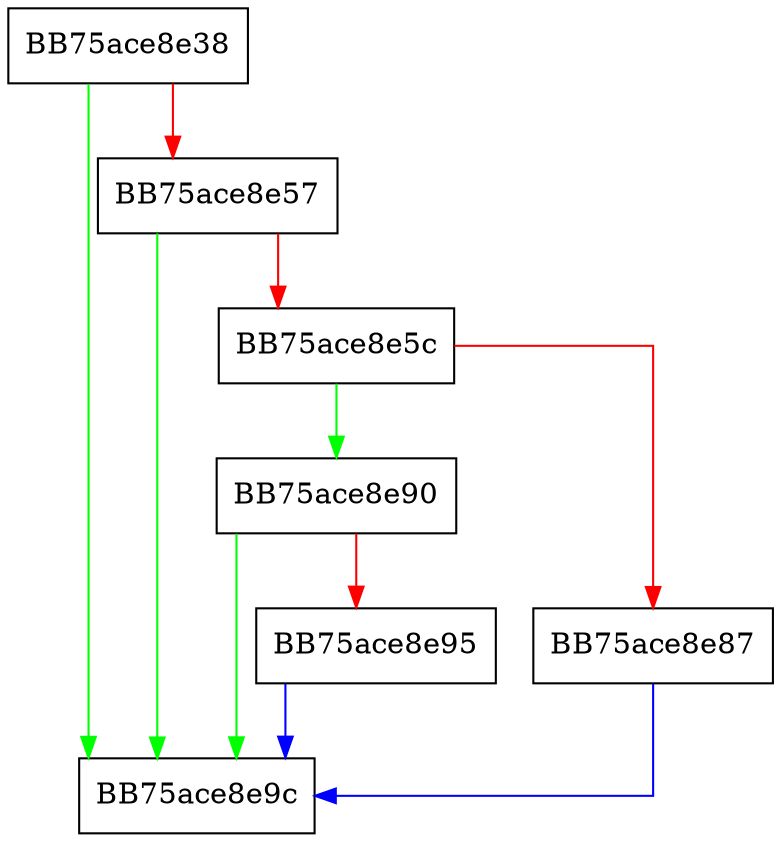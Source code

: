 digraph _update_last_results_status {
  node [shape="box"];
  graph [splines=ortho];
  BB75ace8e38 -> BB75ace8e9c [color="green"];
  BB75ace8e38 -> BB75ace8e57 [color="red"];
  BB75ace8e57 -> BB75ace8e9c [color="green"];
  BB75ace8e57 -> BB75ace8e5c [color="red"];
  BB75ace8e5c -> BB75ace8e90 [color="green"];
  BB75ace8e5c -> BB75ace8e87 [color="red"];
  BB75ace8e87 -> BB75ace8e9c [color="blue"];
  BB75ace8e90 -> BB75ace8e9c [color="green"];
  BB75ace8e90 -> BB75ace8e95 [color="red"];
  BB75ace8e95 -> BB75ace8e9c [color="blue"];
}